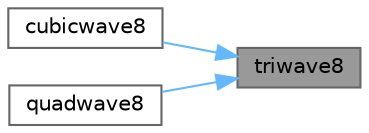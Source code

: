 digraph "triwave8"
{
 // LATEX_PDF_SIZE
  bgcolor="transparent";
  edge [fontname=Helvetica,fontsize=10,labelfontname=Helvetica,labelfontsize=10];
  node [fontname=Helvetica,fontsize=10,shape=box,height=0.2,width=0.4];
  rankdir="RL";
  Node1 [id="Node000001",label="triwave8",height=0.2,width=0.4,color="gray40", fillcolor="grey60", style="filled", fontcolor="black",tooltip="Triangle wave generator."];
  Node1 -> Node2 [id="edge1_Node000001_Node000002",dir="back",color="steelblue1",style="solid",tooltip=" "];
  Node2 [id="Node000002",label="cubicwave8",height=0.2,width=0.4,color="grey40", fillcolor="white", style="filled",URL="$d1/d7a/group___waveform_generators.html#ga06b04a0cf955ec107d49b76e0cb35225",tooltip="Cubic waveform generator."];
  Node1 -> Node3 [id="edge2_Node000001_Node000003",dir="back",color="steelblue1",style="solid",tooltip=" "];
  Node3 [id="Node000003",label="quadwave8",height=0.2,width=0.4,color="grey40", fillcolor="white", style="filled",URL="$d1/d7a/group___waveform_generators.html#ga209d6cbdb109cc3139e7bb1e46c6228f",tooltip="Quadratic waveform generator."];
}
